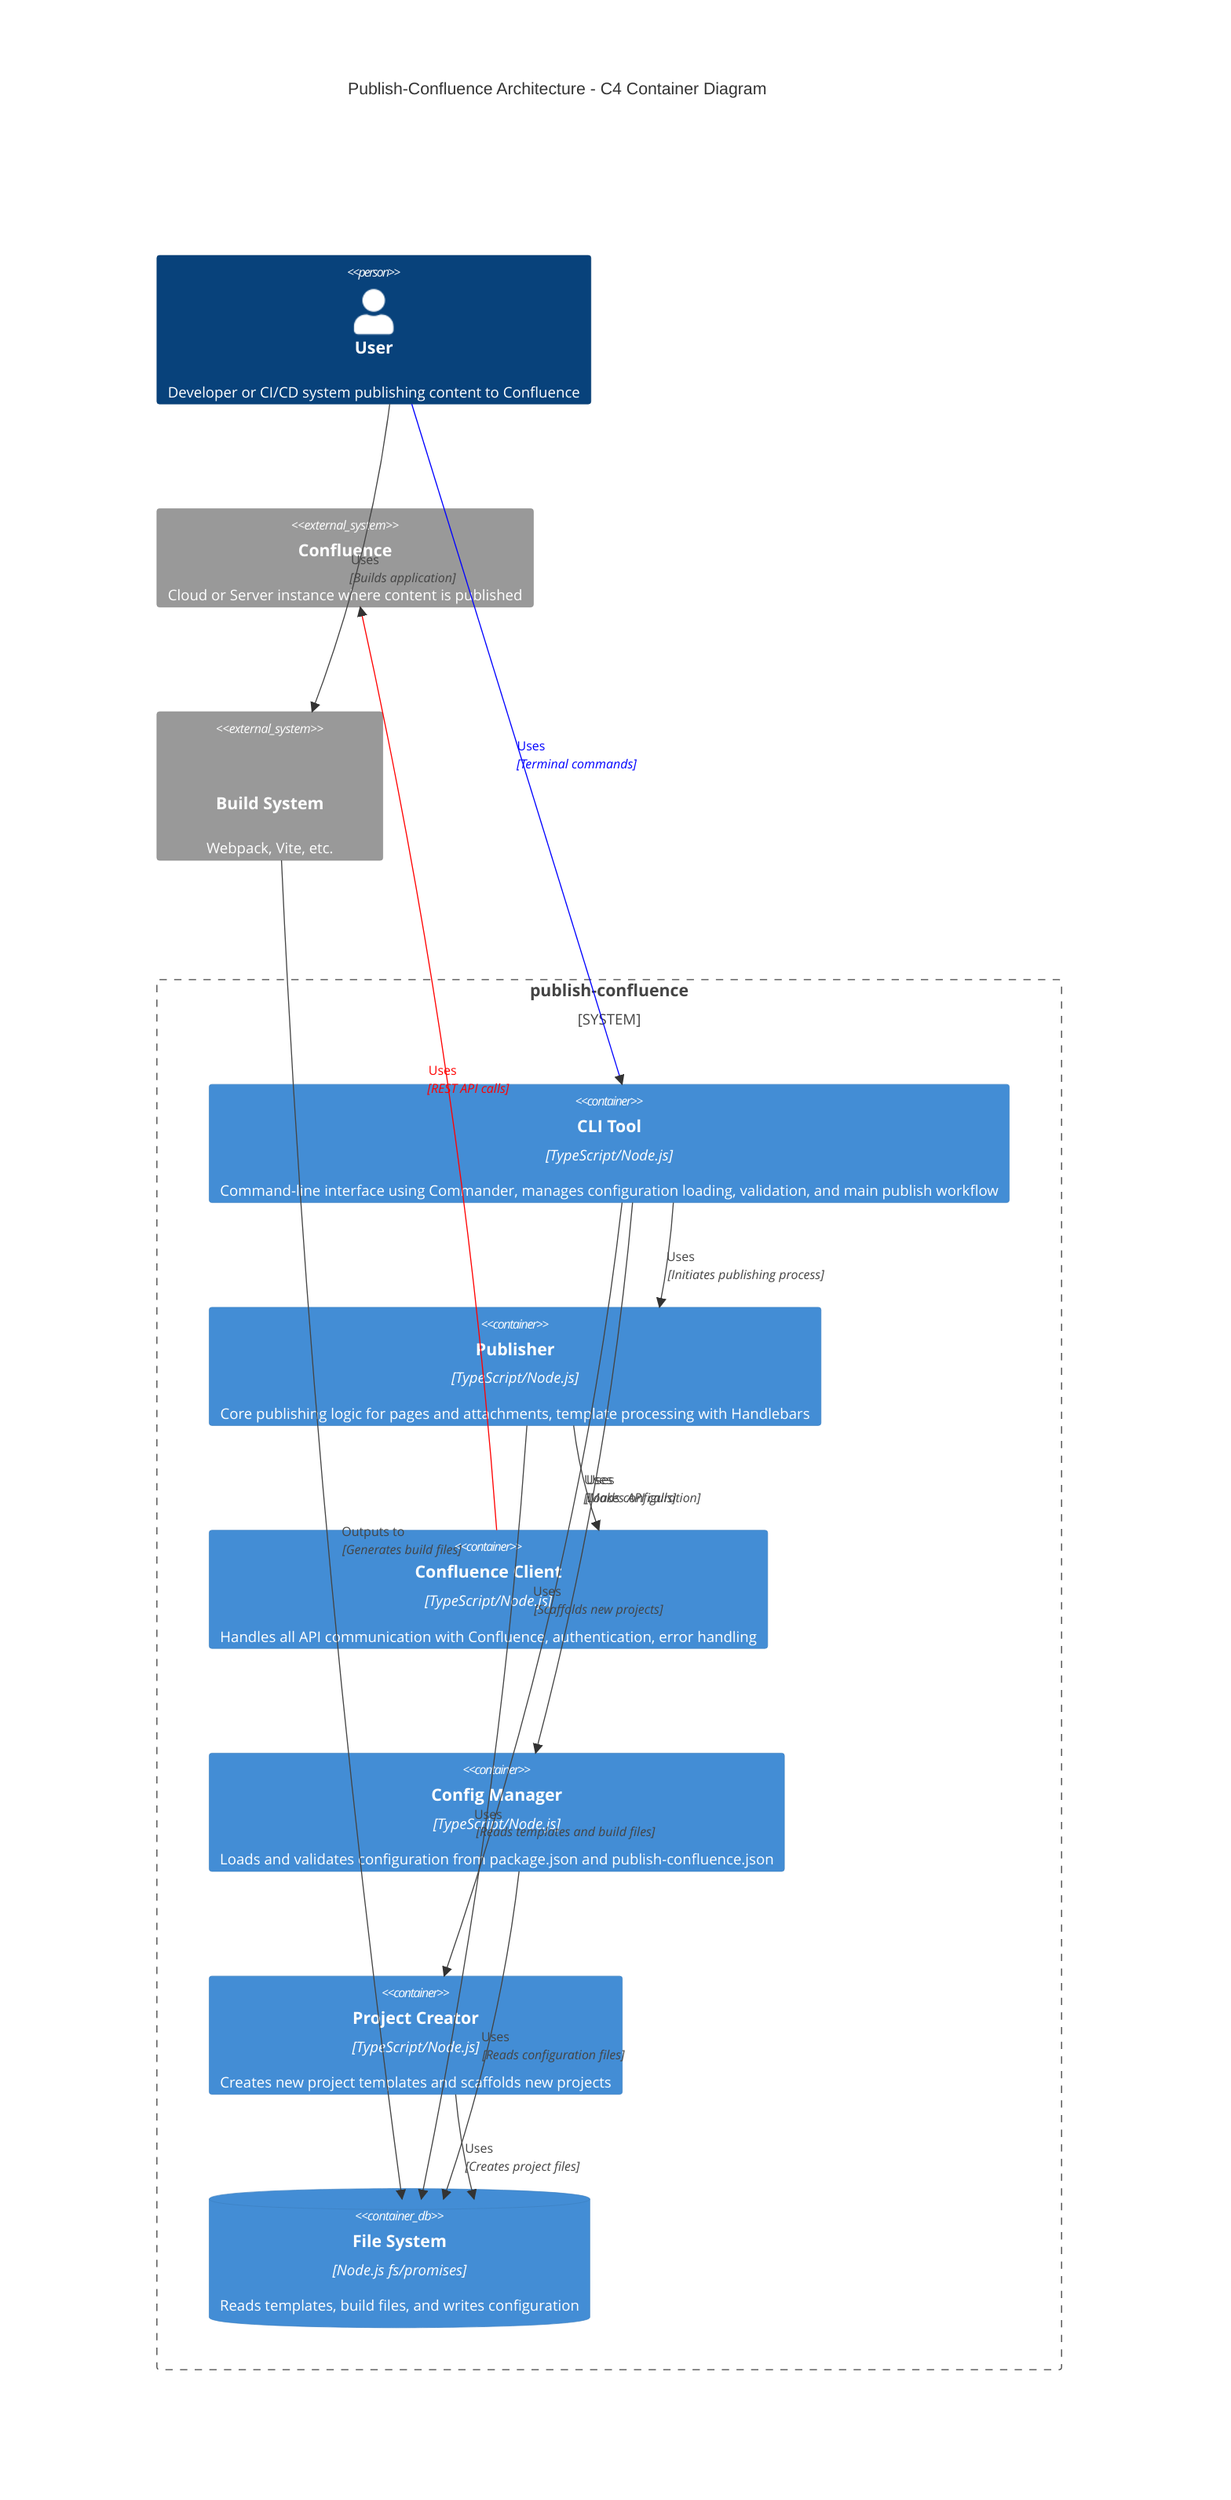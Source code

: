 ---
title: Publish-Confluence Architecture - C4 Container Diagram
---
C4Container
    title Publish-Confluence Architecture - C4 Container Diagram

    Person(user, "User", "Developer or CI/CD system publishing content to Confluence")
    
    System_Boundary(publish_confluence, "publish-confluence") {
        Container(cli, "CLI Tool", "TypeScript/Node.js", "Command-line interface using Commander, manages configuration loading, validation, and main publish workflow")
        
        Container(publisher, "Publisher", "TypeScript/Node.js", "Core publishing logic for pages and attachments, template processing with Handlebars")
        
        Container(client, "Confluence Client", "TypeScript/Node.js", "Handles all API communication with Confluence, authentication, error handling")
        
        Container(config, "Config Manager", "TypeScript/Node.js", "Loads and validates configuration from package.json and publish-confluence.json")
        
        Container(project_creator, "Project Creator", "TypeScript/Node.js", "Creates new project templates and scaffolds new projects")
        
        ContainerDb(fs, "File System", "Node.js fs/promises", "Reads templates, build files, and writes configuration")
    }
    
    System_Ext(confluence, "Confluence", "Cloud or Server instance where content is published")
    
    System_Ext(build_system, "Build System", "Webpack, Vite, etc.", "Generates distributable files for the application")

    Rel(user, cli, "Uses", "Terminal commands")
    Rel(cli, config, "Uses", "Loads configuration")
    Rel(cli, publisher, "Uses", "Initiates publishing process")
    Rel(cli, project_creator, "Uses", "Scaffolds new projects")
    
    Rel(publisher, client, "Uses", "Makes API calls")
    Rel(publisher, fs, "Uses", "Reads templates and build files")
    
    Rel(config, fs, "Uses", "Reads configuration files")
    Rel(project_creator, fs, "Uses", "Creates project files")
    
    Rel(client, confluence, "Uses", "REST API calls")
    
    Rel(build_system, fs, "Outputs to", "Generates build files")
    Rel(user, build_system, "Uses", "Builds application")

    UpdateRelStyle(user, cli, $textColor="blue", $lineColor="blue")
    UpdateRelStyle(client, confluence, $textColor="red", $lineColor="red")
    UpdateLayoutConfig($c4ShapeInRow="5", $c4BoundaryInRow="1")
